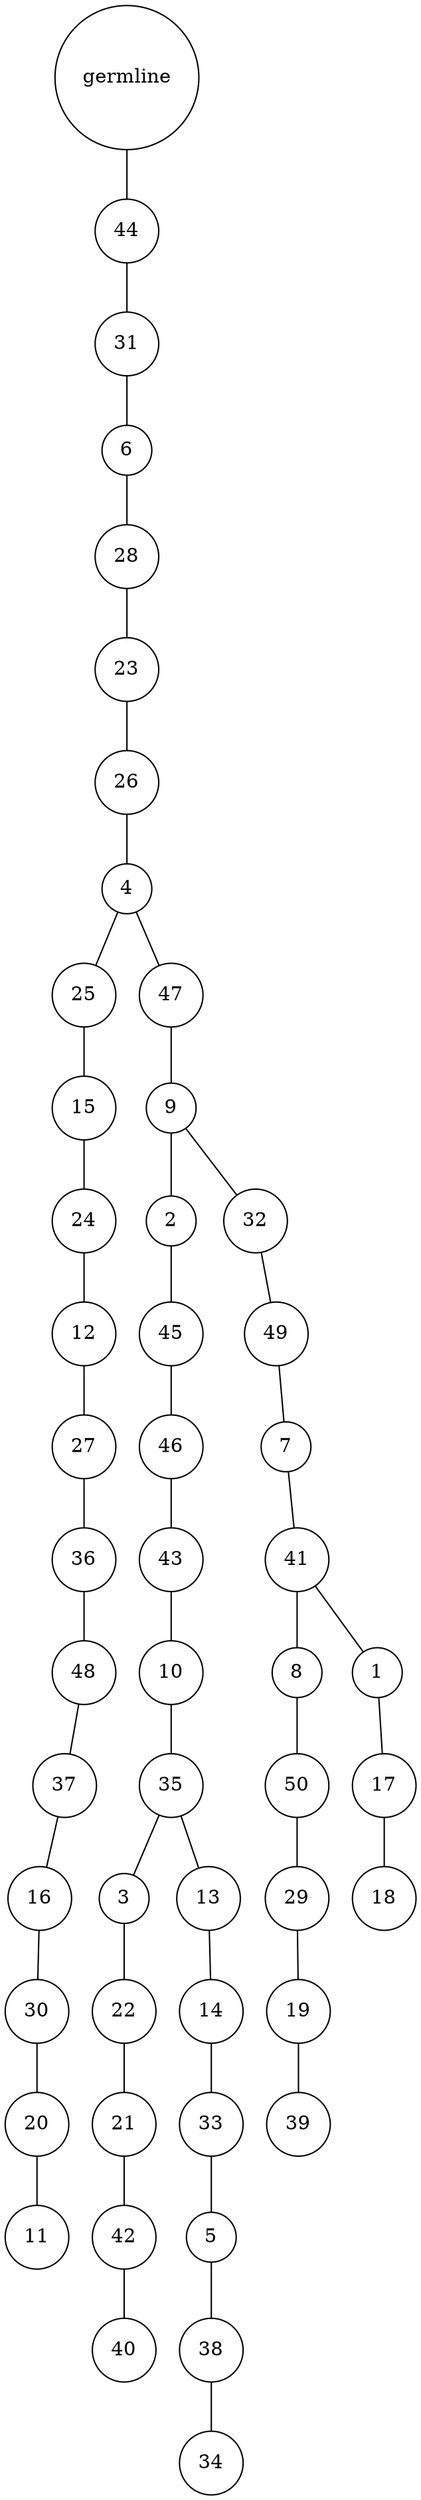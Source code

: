 graph {
	rankdir=UD;
	splines=line;
	node [shape=circle]
	"0x7f344960bb80" [label="germline"];
	"0x7f344960bbb0" [label="44"];
	"0x7f344960bb80" -- "0x7f344960bbb0" ;
	"0x7f344960bbe0" [label="31"];
	"0x7f344960bbb0" -- "0x7f344960bbe0" ;
	"0x7f344960bc10" [label="6"];
	"0x7f344960bbe0" -- "0x7f344960bc10" ;
	"0x7f344960bc40" [label="28"];
	"0x7f344960bc10" -- "0x7f344960bc40" ;
	"0x7f344960bc70" [label="23"];
	"0x7f344960bc40" -- "0x7f344960bc70" ;
	"0x7f344960bca0" [label="26"];
	"0x7f344960bc70" -- "0x7f344960bca0" ;
	"0x7f344960bcd0" [label="4"];
	"0x7f344960bca0" -- "0x7f344960bcd0" ;
	"0x7f344960bd00" [label="25"];
	"0x7f344960bcd0" -- "0x7f344960bd00" ;
	"0x7f344960bd30" [label="15"];
	"0x7f344960bd00" -- "0x7f344960bd30" ;
	"0x7f344960bd60" [label="24"];
	"0x7f344960bd30" -- "0x7f344960bd60" ;
	"0x7f344960bd90" [label="12"];
	"0x7f344960bd60" -- "0x7f344960bd90" ;
	"0x7f344960bdc0" [label="27"];
	"0x7f344960bd90" -- "0x7f344960bdc0" ;
	"0x7f344960bdf0" [label="36"];
	"0x7f344960bdc0" -- "0x7f344960bdf0" ;
	"0x7f344960be20" [label="48"];
	"0x7f344960bdf0" -- "0x7f344960be20" ;
	"0x7f344960be50" [label="37"];
	"0x7f344960be20" -- "0x7f344960be50" ;
	"0x7f344960be80" [label="16"];
	"0x7f344960be50" -- "0x7f344960be80" ;
	"0x7f344960beb0" [label="30"];
	"0x7f344960be80" -- "0x7f344960beb0" ;
	"0x7f344960bee0" [label="20"];
	"0x7f344960beb0" -- "0x7f344960bee0" ;
	"0x7f344960bf10" [label="11"];
	"0x7f344960bee0" -- "0x7f344960bf10" ;
	"0x7f344960bf40" [label="47"];
	"0x7f344960bcd0" -- "0x7f344960bf40" ;
	"0x7f344960bf70" [label="9"];
	"0x7f344960bf40" -- "0x7f344960bf70" ;
	"0x7f344960bfa0" [label="2"];
	"0x7f344960bf70" -- "0x7f344960bfa0" ;
	"0x7f344960bfd0" [label="45"];
	"0x7f344960bfa0" -- "0x7f344960bfd0" ;
	"0x7f3449616040" [label="46"];
	"0x7f344960bfd0" -- "0x7f3449616040" ;
	"0x7f3449616070" [label="43"];
	"0x7f3449616040" -- "0x7f3449616070" ;
	"0x7f34496160a0" [label="10"];
	"0x7f3449616070" -- "0x7f34496160a0" ;
	"0x7f34496160d0" [label="35"];
	"0x7f34496160a0" -- "0x7f34496160d0" ;
	"0x7f3449616100" [label="3"];
	"0x7f34496160d0" -- "0x7f3449616100" ;
	"0x7f3449616130" [label="22"];
	"0x7f3449616100" -- "0x7f3449616130" ;
	"0x7f3449616160" [label="21"];
	"0x7f3449616130" -- "0x7f3449616160" ;
	"0x7f3449616190" [label="42"];
	"0x7f3449616160" -- "0x7f3449616190" ;
	"0x7f34496161c0" [label="40"];
	"0x7f3449616190" -- "0x7f34496161c0" ;
	"0x7f34496161f0" [label="13"];
	"0x7f34496160d0" -- "0x7f34496161f0" ;
	"0x7f3449616220" [label="14"];
	"0x7f34496161f0" -- "0x7f3449616220" ;
	"0x7f3449616250" [label="33"];
	"0x7f3449616220" -- "0x7f3449616250" ;
	"0x7f3449616280" [label="5"];
	"0x7f3449616250" -- "0x7f3449616280" ;
	"0x7f34496162b0" [label="38"];
	"0x7f3449616280" -- "0x7f34496162b0" ;
	"0x7f34496162e0" [label="34"];
	"0x7f34496162b0" -- "0x7f34496162e0" ;
	"0x7f3449616310" [label="32"];
	"0x7f344960bf70" -- "0x7f3449616310" ;
	"0x7f3449616340" [label="49"];
	"0x7f3449616310" -- "0x7f3449616340" ;
	"0x7f3449616370" [label="7"];
	"0x7f3449616340" -- "0x7f3449616370" ;
	"0x7f34496163a0" [label="41"];
	"0x7f3449616370" -- "0x7f34496163a0" ;
	"0x7f34496163d0" [label="8"];
	"0x7f34496163a0" -- "0x7f34496163d0" ;
	"0x7f3449616400" [label="50"];
	"0x7f34496163d0" -- "0x7f3449616400" ;
	"0x7f3449616430" [label="29"];
	"0x7f3449616400" -- "0x7f3449616430" ;
	"0x7f3449616460" [label="19"];
	"0x7f3449616430" -- "0x7f3449616460" ;
	"0x7f3449616490" [label="39"];
	"0x7f3449616460" -- "0x7f3449616490" ;
	"0x7f34496164c0" [label="1"];
	"0x7f34496163a0" -- "0x7f34496164c0" ;
	"0x7f34496164f0" [label="17"];
	"0x7f34496164c0" -- "0x7f34496164f0" ;
	"0x7f3449616520" [label="18"];
	"0x7f34496164f0" -- "0x7f3449616520" ;
}
